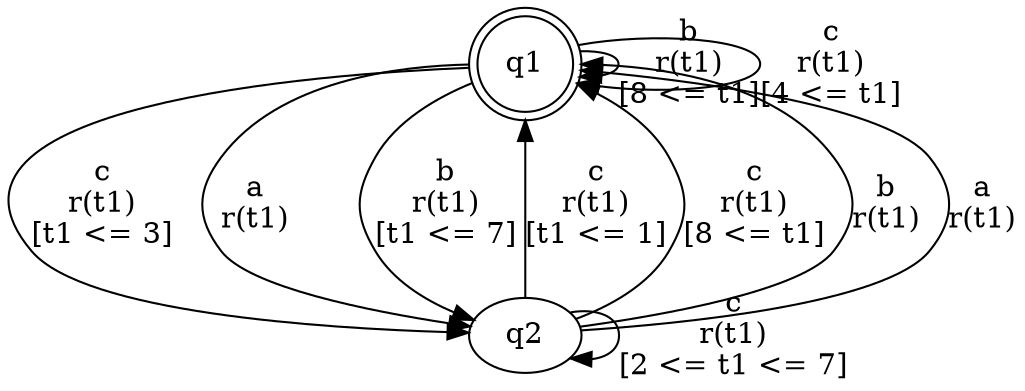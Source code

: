 digraph "tests_1/test9/solution203/solution" {
	q1[label=q1 shape=doublecircle]
	q2[label=q2]
	q1 -> q2[label="c\nr(t1)\n[t1 <= 3]"]
	q2 -> q2[label="c\nr(t1)\n[2 <= t1 <= 7]"]
	q2 -> q1[label="c\nr(t1)\n[t1 <= 1]"]
	q2 -> q1[label="c\nr(t1)\n[8 <= t1]"]
	q2 -> q1[label="b\nr(t1)\n"]
	q2 -> q1[label="a\nr(t1)\n"]
	q1 -> q2[label="a\nr(t1)\n"]
	q1 -> q1[label="b\nr(t1)\n[8 <= t1]"]
	q1 -> q2[label="b\nr(t1)\n[t1 <= 7]"]
	q1 -> q1[label="c\nr(t1)\n[4 <= t1]"]
}
